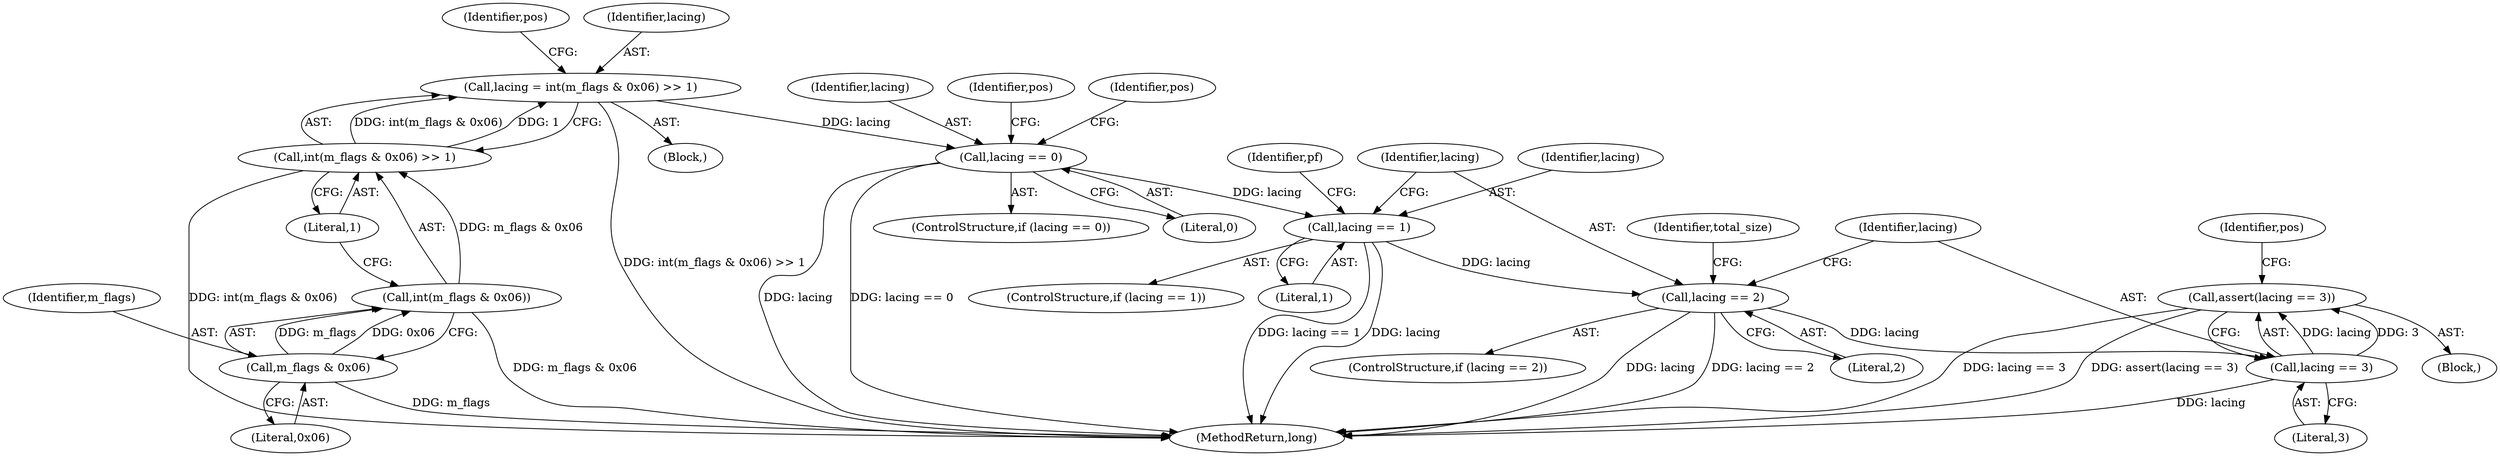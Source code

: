digraph "0_Android_cc274e2abe8b2a6698a5c47d8aa4bb45f1f9538d_33@API" {
"1000615" [label="(Call,assert(lacing == 3))"];
"1000616" [label="(Call,lacing == 3)"];
"1000538" [label="(Call,lacing == 2)"];
"1000358" [label="(Call,lacing == 1)"];
"1000272" [label="(Call,lacing == 0)"];
"1000261" [label="(Call,lacing = int(m_flags & 0x06) >> 1)"];
"1000263" [label="(Call,int(m_flags & 0x06) >> 1)"];
"1000264" [label="(Call,int(m_flags & 0x06))"];
"1000265" [label="(Call,m_flags & 0x06)"];
"1000271" [label="(ControlStructure,if (lacing == 0))"];
"1000616" [label="(Call,lacing == 3)"];
"1000273" [label="(Identifier,lacing)"];
"1000122" [label="(Block,)"];
"1000357" [label="(ControlStructure,if (lacing == 1))"];
"1000323" [label="(Identifier,pos)"];
"1000263" [label="(Call,int(m_flags & 0x06) >> 1)"];
"1000274" [label="(Literal,0)"];
"1000270" [label="(Identifier,pos)"];
"1000615" [label="(Call,assert(lacing == 3))"];
"1000266" [label="(Identifier,m_flags)"];
"1000262" [label="(Identifier,lacing)"];
"1000544" [label="(Identifier,total_size)"];
"1000540" [label="(Literal,2)"];
"1000364" [label="(Identifier,pf)"];
"1000614" [label="(Block,)"];
"1000278" [label="(Identifier,pos)"];
"1000264" [label="(Call,int(m_flags & 0x06))"];
"1000267" [label="(Literal,0x06)"];
"1000621" [label="(Identifier,pos)"];
"1000537" [label="(ControlStructure,if (lacing == 2))"];
"1000358" [label="(Call,lacing == 1)"];
"1000261" [label="(Call,lacing = int(m_flags & 0x06) >> 1)"];
"1000617" [label="(Identifier,lacing)"];
"1000538" [label="(Call,lacing == 2)"];
"1000618" [label="(Literal,3)"];
"1000539" [label="(Identifier,lacing)"];
"1000360" [label="(Literal,1)"];
"1000265" [label="(Call,m_flags & 0x06)"];
"1000359" [label="(Identifier,lacing)"];
"1000942" [label="(MethodReturn,long)"];
"1000272" [label="(Call,lacing == 0)"];
"1000268" [label="(Literal,1)"];
"1000615" -> "1000614"  [label="AST: "];
"1000615" -> "1000616"  [label="CFG: "];
"1000616" -> "1000615"  [label="AST: "];
"1000621" -> "1000615"  [label="CFG: "];
"1000615" -> "1000942"  [label="DDG: lacing == 3"];
"1000615" -> "1000942"  [label="DDG: assert(lacing == 3)"];
"1000616" -> "1000615"  [label="DDG: lacing"];
"1000616" -> "1000615"  [label="DDG: 3"];
"1000616" -> "1000618"  [label="CFG: "];
"1000617" -> "1000616"  [label="AST: "];
"1000618" -> "1000616"  [label="AST: "];
"1000616" -> "1000942"  [label="DDG: lacing"];
"1000538" -> "1000616"  [label="DDG: lacing"];
"1000538" -> "1000537"  [label="AST: "];
"1000538" -> "1000540"  [label="CFG: "];
"1000539" -> "1000538"  [label="AST: "];
"1000540" -> "1000538"  [label="AST: "];
"1000544" -> "1000538"  [label="CFG: "];
"1000617" -> "1000538"  [label="CFG: "];
"1000538" -> "1000942"  [label="DDG: lacing"];
"1000538" -> "1000942"  [label="DDG: lacing == 2"];
"1000358" -> "1000538"  [label="DDG: lacing"];
"1000358" -> "1000357"  [label="AST: "];
"1000358" -> "1000360"  [label="CFG: "];
"1000359" -> "1000358"  [label="AST: "];
"1000360" -> "1000358"  [label="AST: "];
"1000364" -> "1000358"  [label="CFG: "];
"1000539" -> "1000358"  [label="CFG: "];
"1000358" -> "1000942"  [label="DDG: lacing == 1"];
"1000358" -> "1000942"  [label="DDG: lacing"];
"1000272" -> "1000358"  [label="DDG: lacing"];
"1000272" -> "1000271"  [label="AST: "];
"1000272" -> "1000274"  [label="CFG: "];
"1000273" -> "1000272"  [label="AST: "];
"1000274" -> "1000272"  [label="AST: "];
"1000278" -> "1000272"  [label="CFG: "];
"1000323" -> "1000272"  [label="CFG: "];
"1000272" -> "1000942"  [label="DDG: lacing"];
"1000272" -> "1000942"  [label="DDG: lacing == 0"];
"1000261" -> "1000272"  [label="DDG: lacing"];
"1000261" -> "1000122"  [label="AST: "];
"1000261" -> "1000263"  [label="CFG: "];
"1000262" -> "1000261"  [label="AST: "];
"1000263" -> "1000261"  [label="AST: "];
"1000270" -> "1000261"  [label="CFG: "];
"1000261" -> "1000942"  [label="DDG: int(m_flags & 0x06) >> 1"];
"1000263" -> "1000261"  [label="DDG: int(m_flags & 0x06)"];
"1000263" -> "1000261"  [label="DDG: 1"];
"1000263" -> "1000268"  [label="CFG: "];
"1000264" -> "1000263"  [label="AST: "];
"1000268" -> "1000263"  [label="AST: "];
"1000263" -> "1000942"  [label="DDG: int(m_flags & 0x06)"];
"1000264" -> "1000263"  [label="DDG: m_flags & 0x06"];
"1000264" -> "1000265"  [label="CFG: "];
"1000265" -> "1000264"  [label="AST: "];
"1000268" -> "1000264"  [label="CFG: "];
"1000264" -> "1000942"  [label="DDG: m_flags & 0x06"];
"1000265" -> "1000264"  [label="DDG: m_flags"];
"1000265" -> "1000264"  [label="DDG: 0x06"];
"1000265" -> "1000267"  [label="CFG: "];
"1000266" -> "1000265"  [label="AST: "];
"1000267" -> "1000265"  [label="AST: "];
"1000265" -> "1000942"  [label="DDG: m_flags"];
}
